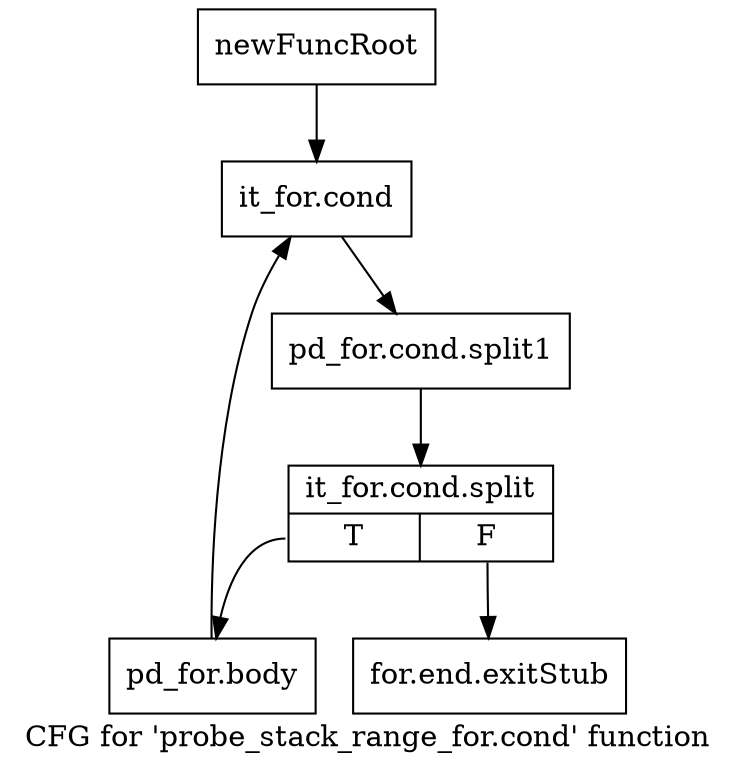 digraph "CFG for 'probe_stack_range_for.cond' function" {
	label="CFG for 'probe_stack_range_for.cond' function";

	Node0xad074e0 [shape=record,label="{newFuncRoot}"];
	Node0xad074e0 -> Node0xad07580;
	Node0xad07530 [shape=record,label="{for.end.exitStub}"];
	Node0xad07580 [shape=record,label="{it_for.cond}"];
	Node0xad07580 -> Node0xf2b66e0;
	Node0xf2b66e0 [shape=record,label="{pd_for.cond.split1}"];
	Node0xf2b66e0 -> Node0xdc13330;
	Node0xdc13330 [shape=record,label="{it_for.cond.split|{<s0>T|<s1>F}}"];
	Node0xdc13330:s0 -> Node0xad075d0;
	Node0xdc13330:s1 -> Node0xad07530;
	Node0xad075d0 [shape=record,label="{pd_for.body}"];
	Node0xad075d0 -> Node0xad07580;
}
